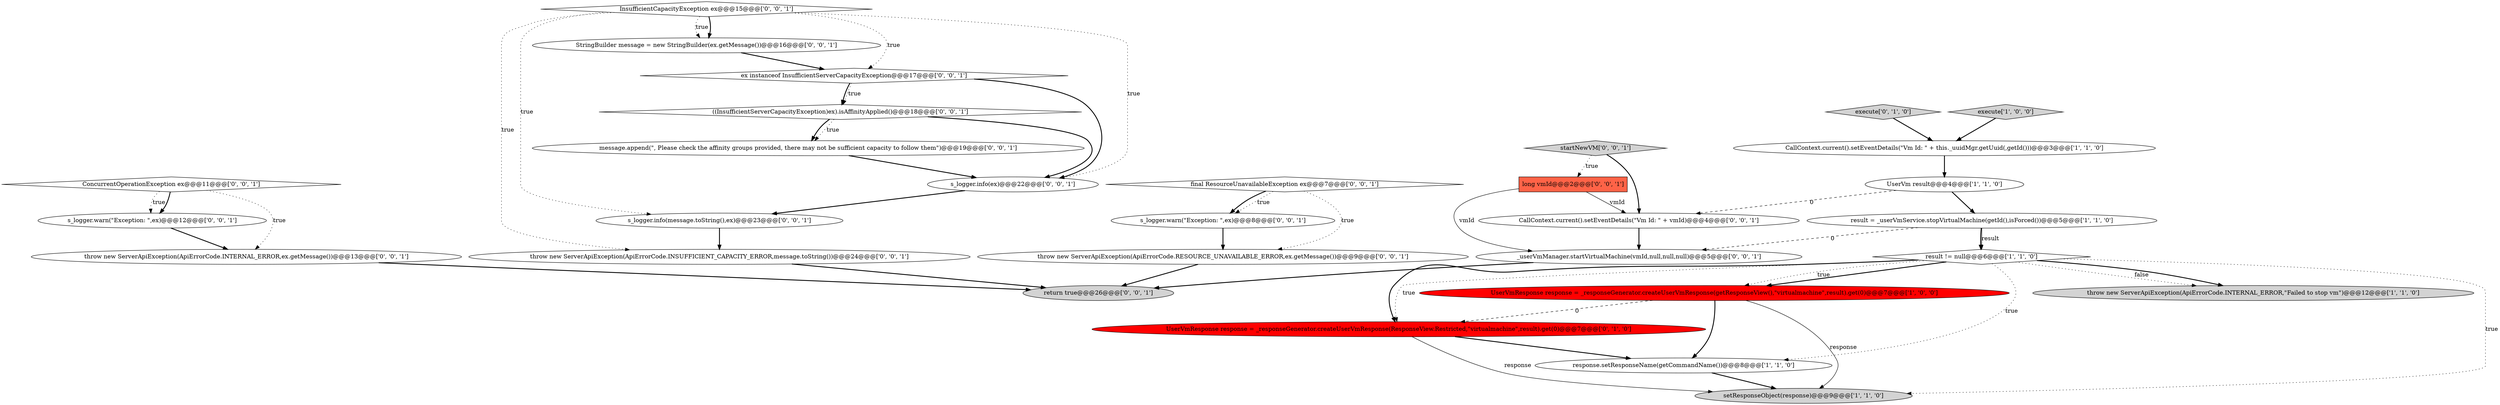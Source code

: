 digraph {
19 [style = filled, label = "s_logger.warn(\"Exception: \",ex)@@@8@@@['0', '0', '1']", fillcolor = white, shape = ellipse image = "AAA0AAABBB3BBB"];
1 [style = filled, label = "UserVm result@@@4@@@['1', '1', '0']", fillcolor = white, shape = ellipse image = "AAA0AAABBB1BBB"];
17 [style = filled, label = "startNewVM['0', '0', '1']", fillcolor = lightgray, shape = diamond image = "AAA0AAABBB3BBB"];
26 [style = filled, label = "s_logger.info(message.toString(),ex)@@@23@@@['0', '0', '1']", fillcolor = white, shape = ellipse image = "AAA0AAABBB3BBB"];
12 [style = filled, label = "ConcurrentOperationException ex@@@11@@@['0', '0', '1']", fillcolor = white, shape = diamond image = "AAA0AAABBB3BBB"];
15 [style = filled, label = "((InsufficientServerCapacityException)ex).isAffinityApplied()@@@18@@@['0', '0', '1']", fillcolor = white, shape = diamond image = "AAA0AAABBB3BBB"];
11 [style = filled, label = "return true@@@26@@@['0', '0', '1']", fillcolor = lightgray, shape = ellipse image = "AAA0AAABBB3BBB"];
28 [style = filled, label = "CallContext.current().setEventDetails(\"Vm Id: \" + vmId)@@@4@@@['0', '0', '1']", fillcolor = white, shape = ellipse image = "AAA0AAABBB3BBB"];
16 [style = filled, label = "throw new ServerApiException(ApiErrorCode.RESOURCE_UNAVAILABLE_ERROR,ex.getMessage())@@@9@@@['0', '0', '1']", fillcolor = white, shape = ellipse image = "AAA0AAABBB3BBB"];
23 [style = filled, label = "InsufficientCapacityException ex@@@15@@@['0', '0', '1']", fillcolor = white, shape = diamond image = "AAA0AAABBB3BBB"];
8 [style = filled, label = "execute['1', '0', '0']", fillcolor = lightgray, shape = diamond image = "AAA0AAABBB1BBB"];
4 [style = filled, label = "setResponseObject(response)@@@9@@@['1', '1', '0']", fillcolor = lightgray, shape = ellipse image = "AAA0AAABBB1BBB"];
24 [style = filled, label = "message.append(\", Please check the affinity groups provided, there may not be sufficient capacity to follow them\")@@@19@@@['0', '0', '1']", fillcolor = white, shape = ellipse image = "AAA0AAABBB3BBB"];
9 [style = filled, label = "execute['0', '1', '0']", fillcolor = lightgray, shape = diamond image = "AAA0AAABBB2BBB"];
13 [style = filled, label = "StringBuilder message = new StringBuilder(ex.getMessage())@@@16@@@['0', '0', '1']", fillcolor = white, shape = ellipse image = "AAA0AAABBB3BBB"];
0 [style = filled, label = "response.setResponseName(getCommandName())@@@8@@@['1', '1', '0']", fillcolor = white, shape = ellipse image = "AAA0AAABBB1BBB"];
3 [style = filled, label = "CallContext.current().setEventDetails(\"Vm Id: \" + this._uuidMgr.getUuid(,getId()))@@@3@@@['1', '1', '0']", fillcolor = white, shape = ellipse image = "AAA0AAABBB1BBB"];
27 [style = filled, label = "final ResourceUnavailableException ex@@@7@@@['0', '0', '1']", fillcolor = white, shape = diamond image = "AAA0AAABBB3BBB"];
6 [style = filled, label = "result != null@@@6@@@['1', '1', '0']", fillcolor = white, shape = diamond image = "AAA0AAABBB1BBB"];
14 [style = filled, label = "s_logger.warn(\"Exception: \",ex)@@@12@@@['0', '0', '1']", fillcolor = white, shape = ellipse image = "AAA0AAABBB3BBB"];
22 [style = filled, label = "s_logger.info(ex)@@@22@@@['0', '0', '1']", fillcolor = white, shape = ellipse image = "AAA0AAABBB3BBB"];
18 [style = filled, label = "throw new ServerApiException(ApiErrorCode.INSUFFICIENT_CAPACITY_ERROR,message.toString())@@@24@@@['0', '0', '1']", fillcolor = white, shape = ellipse image = "AAA0AAABBB3BBB"];
2 [style = filled, label = "result = _userVmService.stopVirtualMachine(getId(),isForced())@@@5@@@['1', '1', '0']", fillcolor = white, shape = ellipse image = "AAA0AAABBB1BBB"];
5 [style = filled, label = "UserVmResponse response = _responseGenerator.createUserVmResponse(getResponseView(),\"virtualmachine\",result).get(0)@@@7@@@['1', '0', '0']", fillcolor = red, shape = ellipse image = "AAA1AAABBB1BBB"];
21 [style = filled, label = "_userVmManager.startVirtualMachine(vmId,null,null,null)@@@5@@@['0', '0', '1']", fillcolor = white, shape = ellipse image = "AAA0AAABBB3BBB"];
10 [style = filled, label = "UserVmResponse response = _responseGenerator.createUserVmResponse(ResponseView.Restricted,\"virtualmachine\",result).get(0)@@@7@@@['0', '1', '0']", fillcolor = red, shape = ellipse image = "AAA1AAABBB2BBB"];
25 [style = filled, label = "throw new ServerApiException(ApiErrorCode.INTERNAL_ERROR,ex.getMessage())@@@13@@@['0', '0', '1']", fillcolor = white, shape = ellipse image = "AAA0AAABBB3BBB"];
29 [style = filled, label = "long vmId@@@2@@@['0', '0', '1']", fillcolor = tomato, shape = box image = "AAA0AAABBB3BBB"];
7 [style = filled, label = "throw new ServerApiException(ApiErrorCode.INTERNAL_ERROR,\"Failed to stop vm\")@@@12@@@['1', '1', '0']", fillcolor = lightgray, shape = ellipse image = "AAA0AAABBB1BBB"];
20 [style = filled, label = "ex instanceof InsufficientServerCapacityException@@@17@@@['0', '0', '1']", fillcolor = white, shape = diamond image = "AAA0AAABBB3BBB"];
22->26 [style = bold, label=""];
2->6 [style = solid, label="result"];
14->25 [style = bold, label=""];
16->11 [style = bold, label=""];
29->21 [style = solid, label="vmId"];
3->1 [style = bold, label=""];
23->22 [style = dotted, label="true"];
2->6 [style = bold, label=""];
15->24 [style = dotted, label="true"];
18->11 [style = bold, label=""];
8->3 [style = bold, label=""];
6->7 [style = dotted, label="false"];
1->28 [style = dashed, label="0"];
24->22 [style = bold, label=""];
27->19 [style = dotted, label="true"];
15->22 [style = bold, label=""];
19->16 [style = bold, label=""];
20->22 [style = bold, label=""];
6->10 [style = dotted, label="true"];
12->14 [style = dotted, label="true"];
6->5 [style = bold, label=""];
23->20 [style = dotted, label="true"];
17->28 [style = bold, label=""];
28->21 [style = bold, label=""];
23->26 [style = dotted, label="true"];
23->18 [style = dotted, label="true"];
6->4 [style = dotted, label="true"];
5->0 [style = bold, label=""];
21->11 [style = bold, label=""];
5->10 [style = dashed, label="0"];
0->4 [style = bold, label=""];
25->11 [style = bold, label=""];
23->13 [style = bold, label=""];
2->21 [style = dashed, label="0"];
6->10 [style = bold, label=""];
15->24 [style = bold, label=""];
10->0 [style = bold, label=""];
5->4 [style = solid, label="response"];
29->28 [style = solid, label="vmId"];
12->14 [style = bold, label=""];
23->13 [style = dotted, label="true"];
9->3 [style = bold, label=""];
1->2 [style = bold, label=""];
27->19 [style = bold, label=""];
17->29 [style = dotted, label="true"];
6->0 [style = dotted, label="true"];
6->7 [style = bold, label=""];
20->15 [style = bold, label=""];
12->25 [style = dotted, label="true"];
10->4 [style = solid, label="response"];
20->15 [style = dotted, label="true"];
6->5 [style = dotted, label="true"];
26->18 [style = bold, label=""];
13->20 [style = bold, label=""];
27->16 [style = dotted, label="true"];
}
